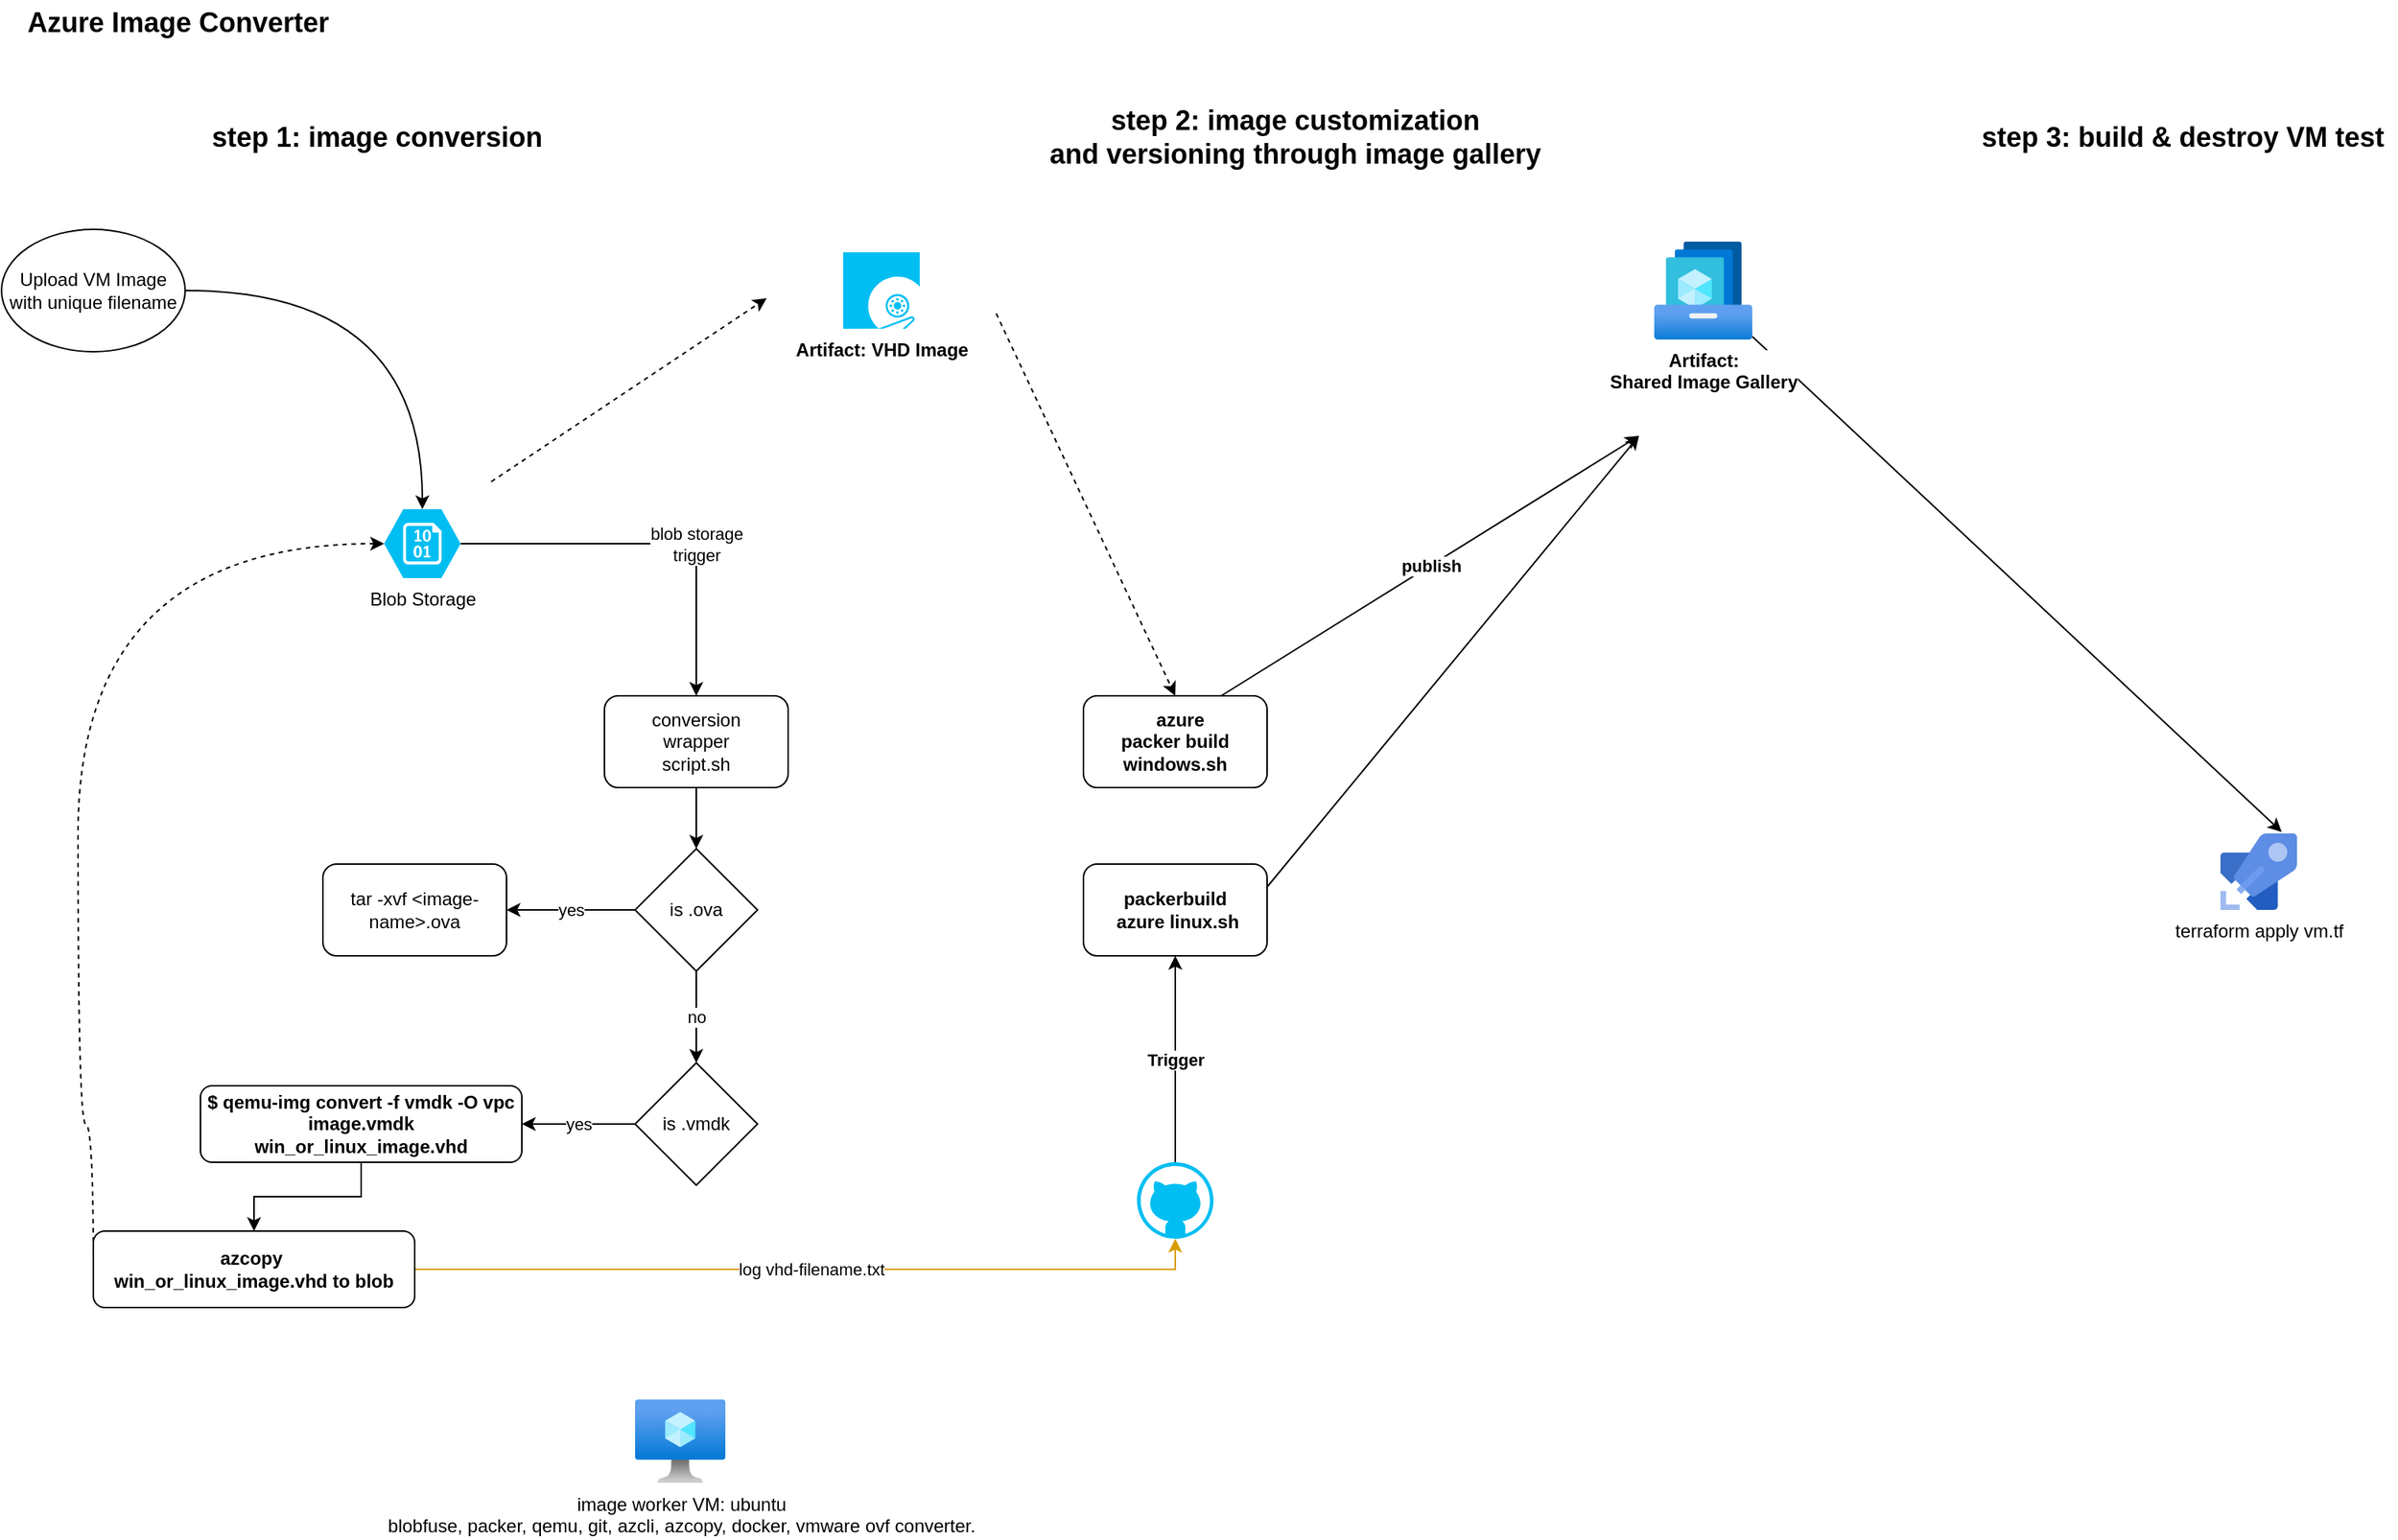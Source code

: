<mxfile version="14.6.13" type="device"><diagram id="4n2JLlKoIG18_r-i4fTg" name="Page-1"><mxGraphModel dx="1088" dy="968" grid="1" gridSize="10" guides="1" tooltips="1" connect="1" arrows="1" fold="1" page="1" pageScale="1" pageWidth="1654" pageHeight="1169" math="0" shadow="0"><root><mxCell id="0"/><mxCell id="1" parent="0"/><mxCell id="EZV2C1cfWppYSg5PHqp--9" value="" style="edgeStyle=orthogonalEdgeStyle;rounded=0;orthogonalLoop=1;jettySize=auto;html=1;" parent="1" source="EZV2C1cfWppYSg5PHqp--1" target="EZV2C1cfWppYSg5PHqp--8" edge="1"><mxGeometry relative="1" as="geometry"/></mxCell><mxCell id="EZV2C1cfWppYSg5PHqp--1" value="conversion&lt;br&gt;wrapper&lt;br&gt;script.sh" style="rounded=1;whiteSpace=wrap;html=1;" parent="1" vertex="1"><mxGeometry x="424" y="510" width="120" height="60" as="geometry"/></mxCell><mxCell id="EZV2C1cfWppYSg5PHqp--19" style="edgeStyle=orthogonalEdgeStyle;curved=1;rounded=0;orthogonalLoop=1;jettySize=auto;html=1;entryX=0.5;entryY=0;entryDx=0;entryDy=0;entryPerimeter=0;" parent="1" source="EZV2C1cfWppYSg5PHqp--2" target="EZV2C1cfWppYSg5PHqp--3" edge="1"><mxGeometry relative="1" as="geometry"/></mxCell><mxCell id="EZV2C1cfWppYSg5PHqp--2" value="Upload VM Image&lt;br&gt;with unique filename" style="ellipse;whiteSpace=wrap;html=1;" parent="1" vertex="1"><mxGeometry x="30" y="205" width="120" height="80" as="geometry"/></mxCell><mxCell id="EZV2C1cfWppYSg5PHqp--5" value="blob storage&lt;br&gt;trigger" style="edgeStyle=orthogonalEdgeStyle;rounded=0;orthogonalLoop=1;jettySize=auto;html=1;entryX=0.5;entryY=0;entryDx=0;entryDy=0;" parent="1" source="EZV2C1cfWppYSg5PHqp--3" target="EZV2C1cfWppYSg5PHqp--1" edge="1"><mxGeometry x="0.215" relative="1" as="geometry"><mxPoint x="450.68" y="409.84" as="targetPoint"/><mxPoint as="offset"/></mxGeometry></mxCell><mxCell id="EZV2C1cfWppYSg5PHqp--3" value="Blob Storage" style="verticalLabelPosition=bottom;html=1;verticalAlign=top;align=center;strokeColor=none;fillColor=#00BEF2;shape=mxgraph.azure.storage_blob;" parent="1" vertex="1"><mxGeometry x="280" y="388" width="50" height="45" as="geometry"/></mxCell><mxCell id="EZV2C1cfWppYSg5PHqp--11" value="yes" style="edgeStyle=orthogonalEdgeStyle;rounded=0;orthogonalLoop=1;jettySize=auto;html=1;" parent="1" source="EZV2C1cfWppYSg5PHqp--8" target="EZV2C1cfWppYSg5PHqp--10" edge="1"><mxGeometry relative="1" as="geometry"/></mxCell><mxCell id="EZV2C1cfWppYSg5PHqp--13" value="no" style="edgeStyle=orthogonalEdgeStyle;rounded=0;orthogonalLoop=1;jettySize=auto;html=1;" parent="1" source="EZV2C1cfWppYSg5PHqp--8" target="EZV2C1cfWppYSg5PHqp--12" edge="1"><mxGeometry relative="1" as="geometry"/></mxCell><mxCell id="EZV2C1cfWppYSg5PHqp--8" value="is .ova" style="rhombus;whiteSpace=wrap;html=1;" parent="1" vertex="1"><mxGeometry x="444" y="610" width="80" height="80" as="geometry"/></mxCell><mxCell id="EZV2C1cfWppYSg5PHqp--10" value="&lt;div&gt;tar -xvf &amp;lt;image-name&amp;gt;.ova&lt;/div&gt;" style="rounded=1;whiteSpace=wrap;html=1;" parent="1" vertex="1"><mxGeometry x="240" y="620" width="120" height="60" as="geometry"/></mxCell><mxCell id="EZV2C1cfWppYSg5PHqp--15" value="yes" style="edgeStyle=orthogonalEdgeStyle;rounded=0;orthogonalLoop=1;jettySize=auto;html=1;entryX=1;entryY=0.5;entryDx=0;entryDy=0;" parent="1" source="EZV2C1cfWppYSg5PHqp--12" target="EZV2C1cfWppYSg5PHqp--16" edge="1"><mxGeometry relative="1" as="geometry"><mxPoint x="380" y="780" as="targetPoint"/></mxGeometry></mxCell><mxCell id="EZV2C1cfWppYSg5PHqp--12" value="is .vmdk" style="rhombus;whiteSpace=wrap;html=1;" parent="1" vertex="1"><mxGeometry x="444" y="750" width="80" height="80" as="geometry"/></mxCell><mxCell id="EZV2C1cfWppYSg5PHqp--32" style="edgeStyle=orthogonalEdgeStyle;curved=1;rounded=0;orthogonalLoop=1;jettySize=auto;html=1;entryX=0;entryY=0.5;entryDx=0;entryDy=0;entryPerimeter=0;dashed=1;exitX=0;exitY=0.5;exitDx=0;exitDy=0;" parent="1" source="EZV2C1cfWppYSg5PHqp--61" target="EZV2C1cfWppYSg5PHqp--3" edge="1"><mxGeometry relative="1" as="geometry"><Array as="points"><mxPoint x="90" y="790"/><mxPoint x="80" y="790"/><mxPoint x="80" y="411"/></Array></mxGeometry></mxCell><mxCell id="EZV2C1cfWppYSg5PHqp--52" value="log vhd-filename.txt" style="edgeStyle=orthogonalEdgeStyle;rounded=0;orthogonalLoop=1;jettySize=auto;html=1;entryX=0.5;entryY=1;entryDx=0;entryDy=0;entryPerimeter=0;fillColor=#ffe6cc;strokeColor=#d79b00;exitX=1;exitY=0.5;exitDx=0;exitDy=0;" parent="1" source="EZV2C1cfWppYSg5PHqp--61" target="EZV2C1cfWppYSg5PHqp--49" edge="1"><mxGeometry relative="1" as="geometry"><mxPoint x="240" y="910" as="sourcePoint"/><Array as="points"><mxPoint x="797" y="885"/></Array></mxGeometry></mxCell><mxCell id="EZV2C1cfWppYSg5PHqp--62" style="edgeStyle=orthogonalEdgeStyle;rounded=0;orthogonalLoop=1;jettySize=auto;html=1;entryX=0.5;entryY=0;entryDx=0;entryDy=0;fontSize=18;" parent="1" source="EZV2C1cfWppYSg5PHqp--16" target="EZV2C1cfWppYSg5PHqp--61" edge="1"><mxGeometry relative="1" as="geometry"/></mxCell><mxCell id="EZV2C1cfWppYSg5PHqp--16" value="&lt;div&gt;$ qemu-img convert -f vmdk -O vpc image.vmdk win_or_linux_image.vhd&lt;/div&gt;" style="rounded=1;whiteSpace=wrap;html=1;fontStyle=1" parent="1" vertex="1"><mxGeometry x="160" y="765" width="210" height="50" as="geometry"/></mxCell><mxCell id="EZV2C1cfWppYSg5PHqp--18" value="step 1: image conversion" style="text;html=1;align=center;verticalAlign=middle;resizable=0;points=[];autosize=1;strokeColor=none;fontStyle=1;fontSize=18;" parent="1" vertex="1"><mxGeometry x="160" y="130" width="230" height="30" as="geometry"/></mxCell><mxCell id="EZV2C1cfWppYSg5PHqp--20" value="step 2: image customization&lt;br&gt;and versioning through image gallery" style="text;html=1;align=center;verticalAlign=middle;resizable=0;points=[];autosize=1;strokeColor=none;fontStyle=1;fontSize=18;" parent="1" vertex="1"><mxGeometry x="705" y="120" width="340" height="50" as="geometry"/></mxCell><mxCell id="EZV2C1cfWppYSg5PHqp--26" value="" style="endArrow=classic;html=1;dashed=1;" parent="1" edge="1"><mxGeometry width="50" height="50" relative="1" as="geometry"><mxPoint x="350" y="370" as="sourcePoint"/><mxPoint x="530" y="250" as="targetPoint"/></mxGeometry></mxCell><mxCell id="EZV2C1cfWppYSg5PHqp--28" value="Artifact: VHD Image" style="verticalLabelPosition=bottom;html=1;verticalAlign=top;align=center;strokeColor=none;fillColor=#00BEF2;shape=mxgraph.azure.operating_system_image;fontStyle=1" parent="1" vertex="1"><mxGeometry x="580" y="220" width="50" height="50" as="geometry"/></mxCell><mxCell id="EZV2C1cfWppYSg5PHqp--31" value="" style="endArrow=classic;html=1;dashed=1;entryX=0.5;entryY=0;entryDx=0;entryDy=0;" parent="1" target="EZV2C1cfWppYSg5PHqp--33" edge="1"><mxGeometry width="50" height="50" relative="1" as="geometry"><mxPoint x="680" y="260" as="sourcePoint"/><mxPoint x="900" y="480" as="targetPoint"/></mxGeometry></mxCell><mxCell id="EZV2C1cfWppYSg5PHqp--42" value="publish" style="edgeStyle=none;rounded=0;orthogonalLoop=1;jettySize=auto;html=1;exitX=0.75;exitY=0;exitDx=0;exitDy=0;fontStyle=1" parent="1" source="EZV2C1cfWppYSg5PHqp--33" edge="1"><mxGeometry relative="1" as="geometry"><mxPoint x="1100" y="340" as="targetPoint"/></mxGeometry></mxCell><mxCell id="EZV2C1cfWppYSg5PHqp--33" value="&amp;nbsp;&amp;nbsp;azure&lt;br&gt;packer build&lt;br&gt;windows.sh" style="rounded=1;whiteSpace=wrap;html=1;fontStyle=1" parent="1" vertex="1"><mxGeometry x="737" y="510" width="120" height="60" as="geometry"/></mxCell><mxCell id="EZV2C1cfWppYSg5PHqp--43" style="edgeStyle=none;rounded=0;orthogonalLoop=1;jettySize=auto;html=1;exitX=1;exitY=0.25;exitDx=0;exitDy=0;" parent="1" source="EZV2C1cfWppYSg5PHqp--40" edge="1"><mxGeometry relative="1" as="geometry"><mxPoint x="1100" y="340" as="targetPoint"/></mxGeometry></mxCell><mxCell id="EZV2C1cfWppYSg5PHqp--40" value="packerbuild&lt;br&gt;&amp;nbsp;azure linux.sh" style="rounded=1;whiteSpace=wrap;html=1;fontStyle=1" parent="1" vertex="1"><mxGeometry x="737" y="620" width="120" height="60" as="geometry"/></mxCell><mxCell id="EZV2C1cfWppYSg5PHqp--50" style="edgeStyle=none;rounded=0;orthogonalLoop=1;jettySize=auto;html=1;entryX=0.8;entryY=-0.02;entryDx=0;entryDy=0;entryPerimeter=0;" parent="1" source="EZV2C1cfWppYSg5PHqp--41" target="EZV2C1cfWppYSg5PHqp--48" edge="1"><mxGeometry relative="1" as="geometry"/></mxCell><mxCell id="EZV2C1cfWppYSg5PHqp--41" value="Artifact:&lt;br&gt;Shared Image Gallery" style="aspect=fixed;html=1;points=[];align=center;image;fontSize=12;image=img/lib/azure2/compute/Shared_Image_Galleries.svg;fontStyle=1" parent="1" vertex="1"><mxGeometry x="1110" y="213" width="64" height="64" as="geometry"/></mxCell><mxCell id="EZV2C1cfWppYSg5PHqp--47" value="step 3: build &amp;amp; destroy VM test" style="text;html=1;align=center;verticalAlign=middle;resizable=0;points=[];autosize=1;strokeColor=none;fontStyle=1;fontSize=18;" parent="1" vertex="1"><mxGeometry x="1315" y="130" width="280" height="30" as="geometry"/></mxCell><mxCell id="EZV2C1cfWppYSg5PHqp--48" value="terraform apply vm.tf" style="aspect=fixed;html=1;points=[];align=center;image;fontSize=12;image=img/lib/mscae/Azure_Pipelines.svg;" parent="1" vertex="1"><mxGeometry x="1480" y="600" width="50" height="50" as="geometry"/></mxCell><mxCell id="EZV2C1cfWppYSg5PHqp--49" value="" style="verticalLabelPosition=bottom;html=1;verticalAlign=top;align=center;strokeColor=none;fillColor=#00BEF2;shape=mxgraph.azure.github_code;pointerEvents=1;" parent="1" vertex="1"><mxGeometry x="772" y="815" width="50" height="50" as="geometry"/></mxCell><mxCell id="EZV2C1cfWppYSg5PHqp--58" value="Azure Image Converter" style="text;html=1;align=center;verticalAlign=middle;resizable=0;points=[];autosize=1;strokeColor=none;fontStyle=1;fontSize=18;" parent="1" vertex="1"><mxGeometry x="40" y="55" width="210" height="30" as="geometry"/></mxCell><mxCell id="EZV2C1cfWppYSg5PHqp--61" value="&lt;div&gt;azcopy&amp;nbsp;&lt;/div&gt;win_or_linux_image.vhd to blob" style="rounded=1;whiteSpace=wrap;html=1;fontStyle=1" parent="1" vertex="1"><mxGeometry x="90" y="860" width="210" height="50" as="geometry"/></mxCell><mxCell id="EZV2C1cfWppYSg5PHqp--63" value="Trigger" style="edgeStyle=none;rounded=0;orthogonalLoop=1;jettySize=auto;html=1;exitX=0.5;exitY=0;exitDx=0;exitDy=0;fontStyle=1;exitPerimeter=0;entryX=0.5;entryY=1;entryDx=0;entryDy=0;" parent="1" source="EZV2C1cfWppYSg5PHqp--49" target="EZV2C1cfWppYSg5PHqp--40" edge="1"><mxGeometry relative="1" as="geometry"><mxPoint x="1110" y="350" as="targetPoint"/><mxPoint x="837" y="520" as="sourcePoint"/></mxGeometry></mxCell><mxCell id="EZV2C1cfWppYSg5PHqp--66" value="image worker VM: ubuntu&lt;br&gt;blobfuse, packer, qemu, git, azcli, azcopy, docker, vmware ovf converter." style="aspect=fixed;html=1;points=[];align=center;image;fontSize=12;image=img/lib/azure2/compute/Virtual_Machine.svg;" parent="1" vertex="1"><mxGeometry x="444" y="970" width="59" height="54.72" as="geometry"/></mxCell></root></mxGraphModel></diagram></mxfile>